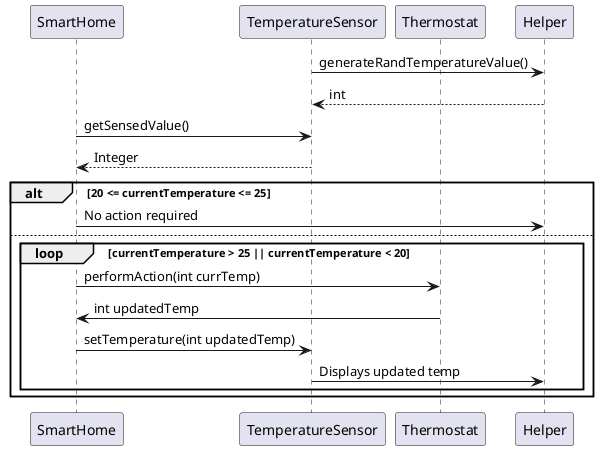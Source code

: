 @startuml
participant TemperatureSensor order 200
participant SmartHome order 100
participant Thermostat order 300
participant Helper order 500

TemperatureSensor -> Helper: generateRandTemperatureValue()
Helper --> TemperatureSensor: int
SmartHome -> TemperatureSensor: getSensedValue()
TemperatureSensor --> SmartHome: Integer
alt 20 <= currentTemperature <= 25
SmartHome -> Helper: No action required
else
    loop currentTemperature > 25 || currentTemperature < 20
    SmartHome -> Thermostat: performAction(int currTemp)
    Thermostat -> SmartHome: int updatedTemp
    SmartHome -> TemperatureSensor: setTemperature(int updatedTemp)
    TemperatureSensor -> Helper: Displays updated temp
    end
end
@enduml